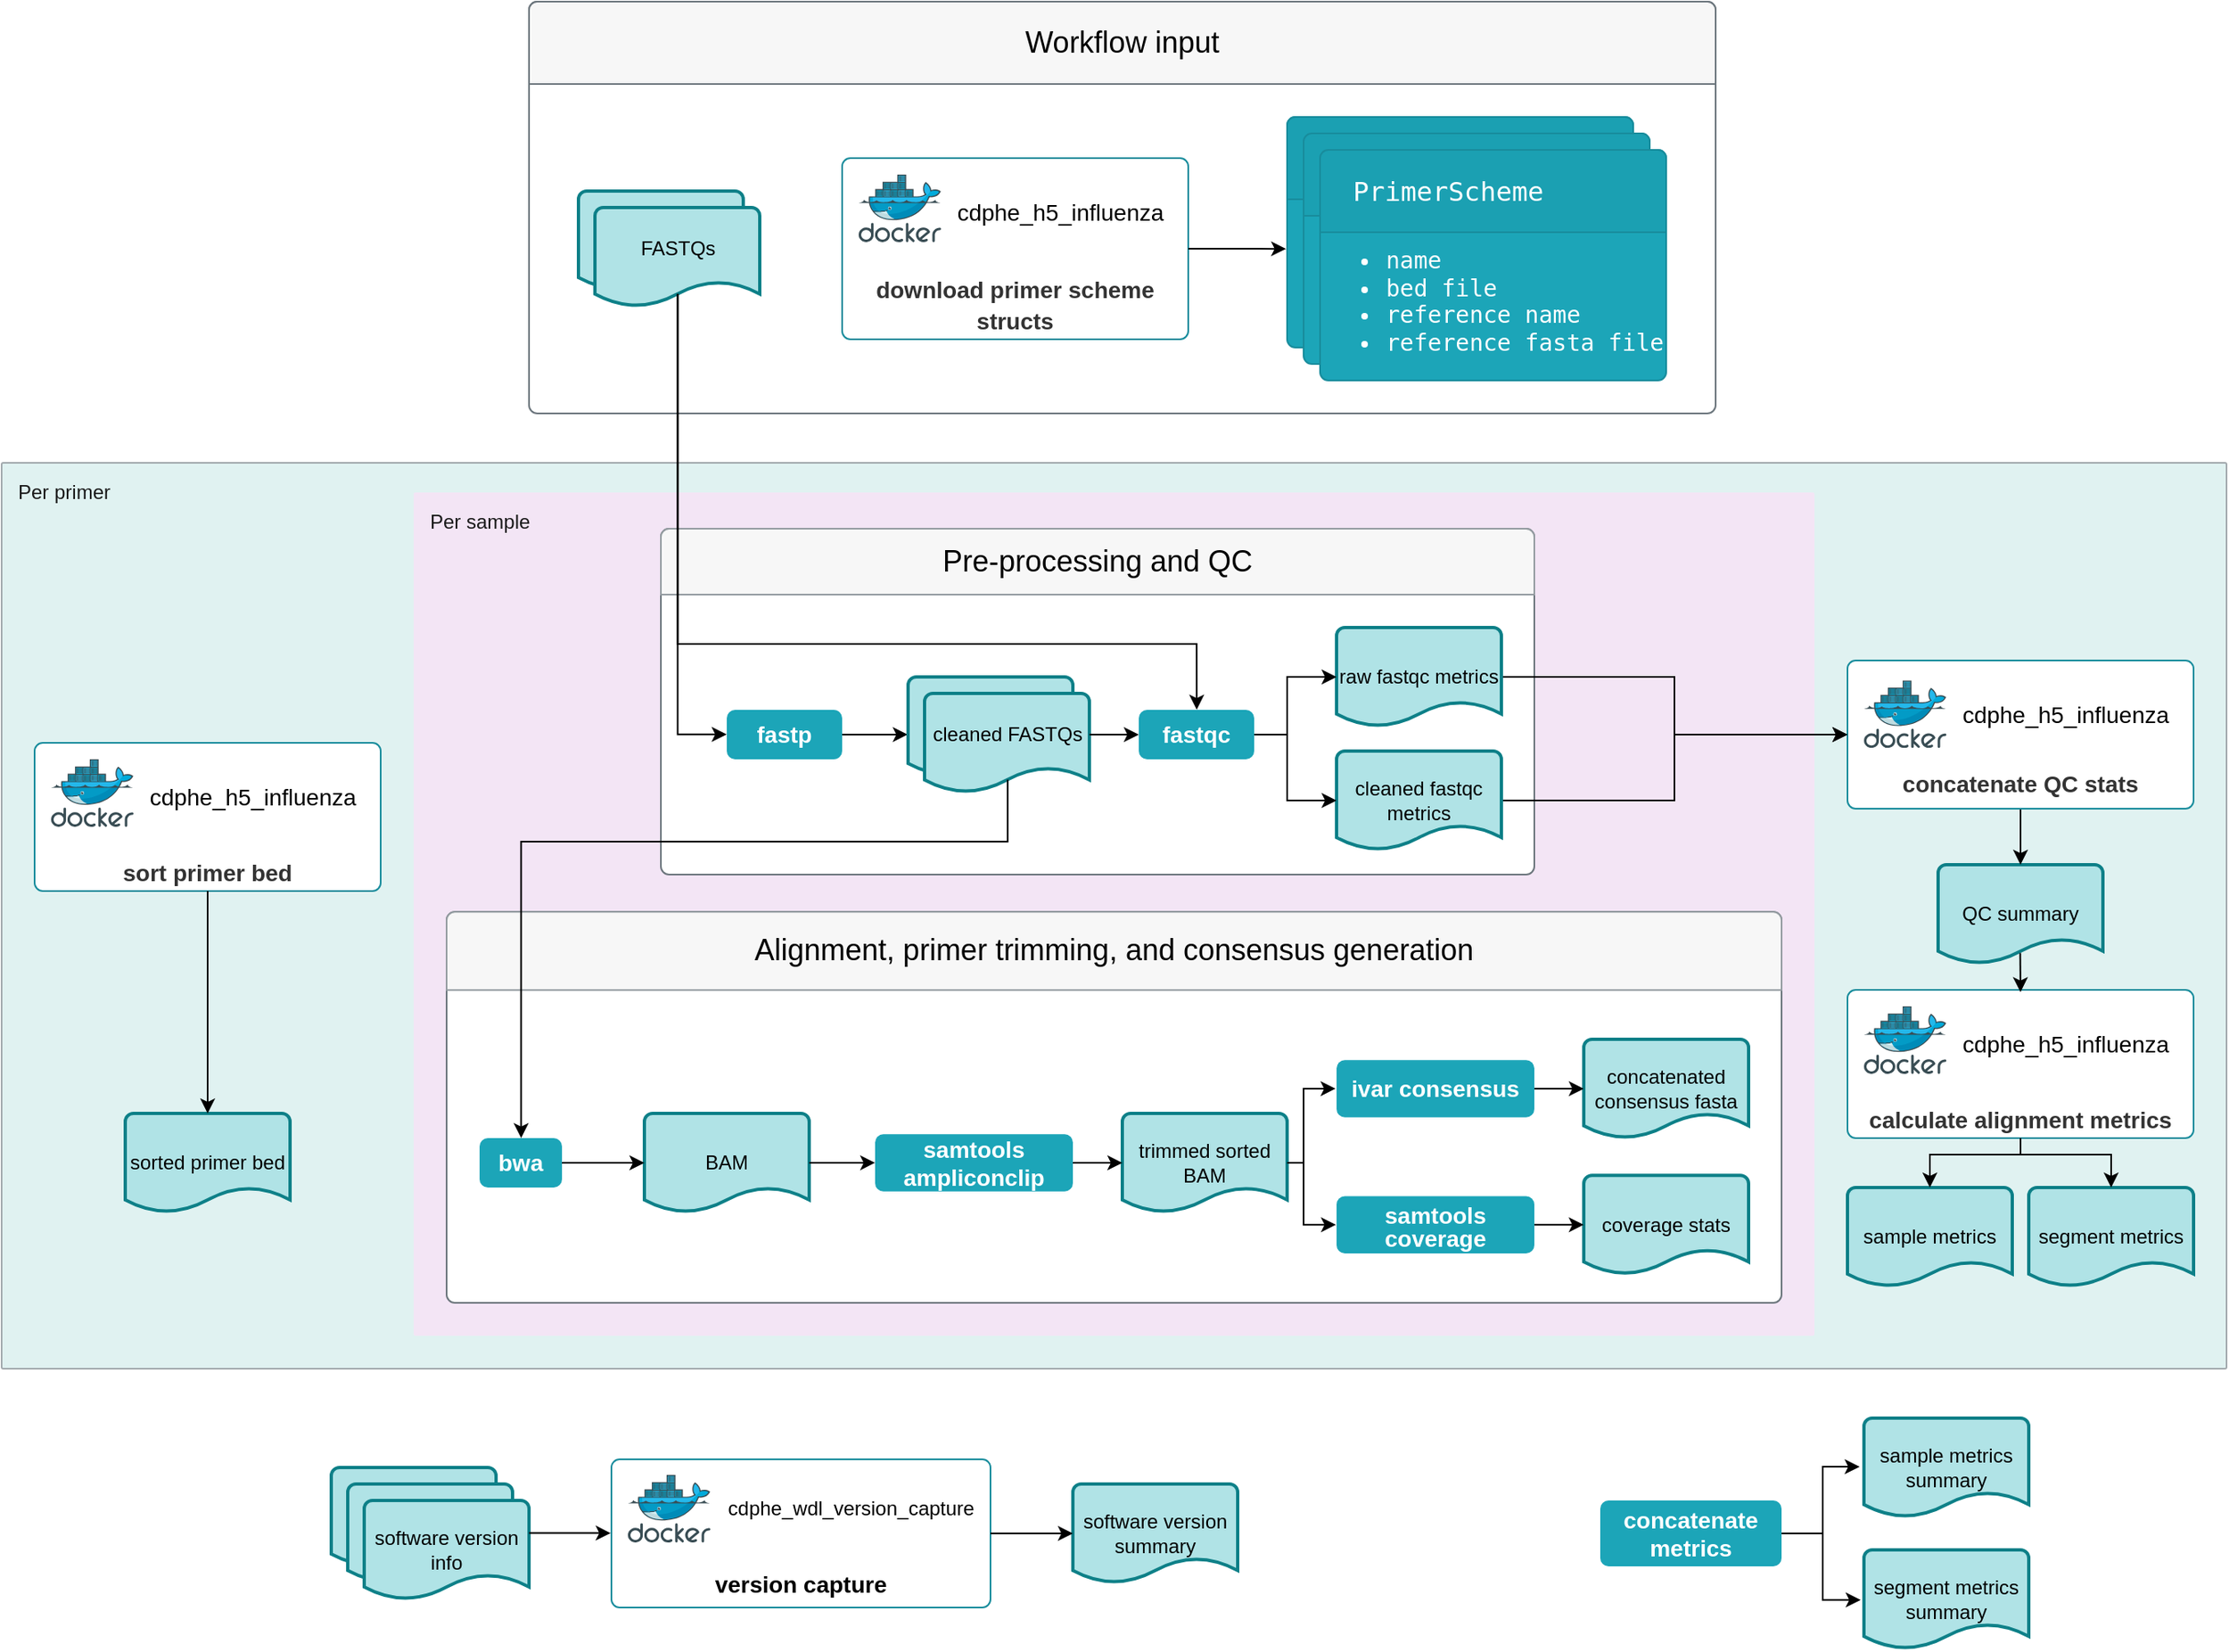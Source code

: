 <mxfile version="24.7.17">
  <diagram id="6a731a19-8d31-9384-78a2-239565b7b9f0" name="Page-1">
    <mxGraphModel dx="2351" dy="1292" grid="1" gridSize="10" guides="1" tooltips="1" connect="1" arrows="1" fold="1" page="1" pageScale="1" pageWidth="1920" pageHeight="1200" background="none" math="0" shadow="0">
      <root>
        <mxCell id="0" />
        <mxCell id="1" parent="0" />
        <mxCell id="PwvHuBpC1ZCdnmNJ7vxb-362" value="&lt;font color=&quot;#1a1a1a&quot;&gt;Per primer&lt;/font&gt;" style="sketch=0;points=[[0,0,0],[0.25,0,0],[0.5,0,0],[0.75,0,0],[1,0,0],[1,0.25,0],[1,0.5,0],[1,0.75,0],[1,1,0],[0.75,1,0],[0.5,1,0],[0.25,1,0],[0,1,0],[0,0.75,0],[0,0.5,0],[0,0.25,0]];rounded=1;absoluteArcSize=1;arcSize=2;html=1;strokeColor=#a3aaae;gradientColor=none;shadow=0;dashed=0;fontSize=12;fontColor=#9E9E9E;align=left;verticalAlign=top;spacing=10;spacingTop=-4;whiteSpace=wrap;fillColor=#E0F2F1;" vertex="1" parent="1">
          <mxGeometry x="40" y="300" width="1350" height="550" as="geometry" />
        </mxCell>
        <mxCell id="PwvHuBpC1ZCdnmNJ7vxb-366" value="&lt;font color=&quot;#1a1a1a&quot;&gt;Per sample&lt;/font&gt;" style="sketch=0;points=[[0,0,0],[0.25,0,0],[0.5,0,0],[0.75,0,0],[1,0,0],[1,0.25,0],[1,0.5,0],[1,0.75,0],[1,1,0],[0.75,1,0],[0.5,1,0],[0.25,1,0],[0,1,0],[0,0.75,0],[0,0.5,0],[0,0.25,0]];rounded=1;absoluteArcSize=1;arcSize=2;html=1;strokeColor=none;gradientColor=none;shadow=0;dashed=0;fontSize=12;fontColor=#9E9E9E;align=left;verticalAlign=top;spacing=10;spacingTop=-4;whiteSpace=wrap;fillColor=#F3E5F5;" vertex="1" parent="1">
          <mxGeometry x="290" y="318" width="850" height="512" as="geometry" />
        </mxCell>
        <mxCell id="PwvHuBpC1ZCdnmNJ7vxb-341" value="" style="group" vertex="1" connectable="0" parent="1">
          <mxGeometry x="1160" y="620" width="210" height="90" as="geometry" />
        </mxCell>
        <mxCell id="PwvHuBpC1ZCdnmNJ7vxb-332" value="&lt;font size=&quot;1&quot; color=&quot;#333333&quot; style=&quot;&quot;&gt;&lt;b style=&quot;font-size: 14px;&quot;&gt;calculate alignment metrics&lt;/b&gt;&lt;/font&gt;" style="html=1;shadow=0;dashed=0;shape=mxgraph.bootstrap.rrect;rSize=5;strokeWidth=1;whiteSpace=wrap;align=center;verticalAlign=bottom;spacingLeft=0;fontStyle=0;fontSize=16;spacing=2;fillColor=default;strokeColor=#188c9c;labelPosition=center;verticalLabelPosition=middle;fontFamily=Helvetica;" vertex="1" parent="PwvHuBpC1ZCdnmNJ7vxb-341">
          <mxGeometry width="210" height="90" as="geometry" />
        </mxCell>
        <mxCell id="PwvHuBpC1ZCdnmNJ7vxb-333" value="" style="group" vertex="1" connectable="0" parent="PwvHuBpC1ZCdnmNJ7vxb-341">
          <mxGeometry x="10" y="10" width="196.81" height="45.28" as="geometry" />
        </mxCell>
        <mxCell id="PwvHuBpC1ZCdnmNJ7vxb-334" value="&lt;font style=&quot;font-size: 14px;&quot;&gt;cdphe_h5_influenza&lt;/font&gt;" style="text;html=1;align=center;verticalAlign=middle;resizable=0;points=[];autosize=1;strokeColor=none;fillColor=none;" vertex="1" parent="PwvHuBpC1ZCdnmNJ7vxb-333">
          <mxGeometry x="46.81" y="7.64" width="150" height="30" as="geometry" />
        </mxCell>
        <mxCell id="PwvHuBpC1ZCdnmNJ7vxb-335" value="" style="image;sketch=0;aspect=fixed;html=1;points=[];align=center;fontSize=12;image=img/lib/mscae/Docker.svg;" vertex="1" parent="PwvHuBpC1ZCdnmNJ7vxb-341">
          <mxGeometry x="10" y="10" width="50" height="41" as="geometry" />
        </mxCell>
        <mxCell id="PwvHuBpC1ZCdnmNJ7vxb-231" value="QC summary" style="strokeWidth=2;html=1;shape=mxgraph.flowchart.document2;whiteSpace=wrap;size=0.25;fillColor=#b0e3e6;strokeColor=#0e8088;" vertex="1" parent="1">
          <mxGeometry x="1215" y="544" width="100" height="60" as="geometry" />
        </mxCell>
        <mxCell id="PwvHuBpC1ZCdnmNJ7vxb-287" value="" style="edgeStyle=orthogonalEdgeStyle;rounded=0;orthogonalLoop=1;jettySize=auto;html=1;" edge="1" parent="1" source="PwvHuBpC1ZCdnmNJ7vxb-253" target="PwvHuBpC1ZCdnmNJ7vxb-231">
          <mxGeometry relative="1" as="geometry" />
        </mxCell>
        <mxCell id="PwvHuBpC1ZCdnmNJ7vxb-352" value="segment metrics" style="strokeWidth=2;html=1;shape=mxgraph.flowchart.document2;whiteSpace=wrap;size=0.25;fillColor=#b0e3e6;strokeColor=#0e8088;" vertex="1" parent="1">
          <mxGeometry x="1270" y="740" width="100" height="60" as="geometry" />
        </mxCell>
        <mxCell id="PwvHuBpC1ZCdnmNJ7vxb-353" value="sample metrics" style="strokeWidth=2;html=1;shape=mxgraph.flowchart.document2;whiteSpace=wrap;size=0.25;fillColor=#b0e3e6;strokeColor=#0e8088;" vertex="1" parent="1">
          <mxGeometry x="1160" y="740" width="100" height="60" as="geometry" />
        </mxCell>
        <mxCell id="PwvHuBpC1ZCdnmNJ7vxb-348" value="" style="group" vertex="1" connectable="0" parent="1">
          <mxGeometry x="60" y="470" width="210" height="90" as="geometry" />
        </mxCell>
        <mxCell id="PwvHuBpC1ZCdnmNJ7vxb-279" value="&lt;font size=&quot;1&quot; color=&quot;#333333&quot; style=&quot;&quot;&gt;&lt;b style=&quot;font-size: 14px;&quot;&gt;sort primer bed&lt;/b&gt;&lt;/font&gt;" style="html=1;shadow=0;dashed=0;shape=mxgraph.bootstrap.rrect;rSize=5;strokeWidth=1;whiteSpace=wrap;align=center;verticalAlign=bottom;spacingLeft=0;fontStyle=0;fontSize=16;spacing=2;fillColor=default;strokeColor=#188c9c;labelPosition=center;verticalLabelPosition=middle;fontFamily=Helvetica;" vertex="1" parent="PwvHuBpC1ZCdnmNJ7vxb-348">
          <mxGeometry width="210" height="90" as="geometry" />
        </mxCell>
        <mxCell id="PwvHuBpC1ZCdnmNJ7vxb-280" value="" style="group" vertex="1" connectable="0" parent="PwvHuBpC1ZCdnmNJ7vxb-348">
          <mxGeometry x="10" y="10" width="196.81" height="45.28" as="geometry" />
        </mxCell>
        <mxCell id="PwvHuBpC1ZCdnmNJ7vxb-281" value="&lt;font style=&quot;font-size: 14px;&quot;&gt;cdphe_h5_influenza&lt;/font&gt;" style="text;html=1;align=center;verticalAlign=middle;resizable=0;points=[];autosize=1;strokeColor=none;fillColor=none;" vertex="1" parent="PwvHuBpC1ZCdnmNJ7vxb-280">
          <mxGeometry x="46.81" y="7.64" width="150" height="30" as="geometry" />
        </mxCell>
        <mxCell id="PwvHuBpC1ZCdnmNJ7vxb-282" value="" style="image;sketch=0;aspect=fixed;html=1;points=[];align=center;fontSize=12;image=img/lib/mscae/Docker.svg;" vertex="1" parent="PwvHuBpC1ZCdnmNJ7vxb-348">
          <mxGeometry x="10" y="10" width="50" height="41" as="geometry" />
        </mxCell>
        <mxCell id="PwvHuBpC1ZCdnmNJ7vxb-284" value="sorted primer bed" style="strokeWidth=2;html=1;shape=mxgraph.flowchart.document2;whiteSpace=wrap;size=0.25;fillColor=#b0e3e6;strokeColor=#0e8088;" vertex="1" parent="1">
          <mxGeometry x="115" y="695" width="100" height="60" as="geometry" />
        </mxCell>
        <mxCell id="PwvHuBpC1ZCdnmNJ7vxb-285" value="" style="edgeStyle=orthogonalEdgeStyle;rounded=0;orthogonalLoop=1;jettySize=auto;html=1;" edge="1" parent="1" source="PwvHuBpC1ZCdnmNJ7vxb-279" target="PwvHuBpC1ZCdnmNJ7vxb-284">
          <mxGeometry relative="1" as="geometry" />
        </mxCell>
        <mxCell id="PwvHuBpC1ZCdnmNJ7vxb-363" value="" style="group" vertex="1" connectable="0" parent="1">
          <mxGeometry x="1160" y="420" width="210" height="90" as="geometry" />
        </mxCell>
        <mxCell id="PwvHuBpC1ZCdnmNJ7vxb-253" value="&lt;font size=&quot;1&quot; color=&quot;#333333&quot; style=&quot;&quot;&gt;&lt;b style=&quot;font-size: 14px;&quot;&gt;concatenate QC stats&lt;/b&gt;&lt;/font&gt;" style="html=1;shadow=0;dashed=0;shape=mxgraph.bootstrap.rrect;rSize=5;strokeWidth=1;whiteSpace=wrap;align=center;verticalAlign=bottom;spacingLeft=0;fontStyle=0;fontSize=16;spacing=0;fillColor=default;strokeColor=#188c9c;labelPosition=center;verticalLabelPosition=middle;fontFamily=Helvetica;container=0;spacingBottom=6;" vertex="1" parent="PwvHuBpC1ZCdnmNJ7vxb-363">
          <mxGeometry width="210" height="90" as="geometry" />
        </mxCell>
        <mxCell id="PwvHuBpC1ZCdnmNJ7vxb-256" value="&lt;font style=&quot;font-size: 14px;&quot;&gt;cdphe_h5_influenza&lt;/font&gt;" style="text;html=1;align=center;verticalAlign=middle;resizable=0;points=[];autosize=1;strokeColor=none;fillColor=none;container=0;" vertex="1" parent="PwvHuBpC1ZCdnmNJ7vxb-363">
          <mxGeometry x="56.81" y="17.64" width="150" height="30" as="geometry" />
        </mxCell>
        <mxCell id="PwvHuBpC1ZCdnmNJ7vxb-258" value="" style="image;sketch=0;aspect=fixed;html=1;points=[];align=center;fontSize=12;image=img/lib/mscae/Docker.svg;container=0;" vertex="1" parent="PwvHuBpC1ZCdnmNJ7vxb-363">
          <mxGeometry x="10" y="12.14" width="50" height="41" as="geometry" />
        </mxCell>
        <mxCell id="PwvHuBpC1ZCdnmNJ7vxb-364" value="" style="group" vertex="1" connectable="0" parent="1">
          <mxGeometry x="310" y="572.64" width="810" height="237.36" as="geometry" />
        </mxCell>
        <mxCell id="PwvHuBpC1ZCdnmNJ7vxb-295" value="" style="html=1;shadow=0;dashed=0;shape=mxgraph.bootstrap.rrect;rSize=5;strokeColor=#6c767d;html=1;whiteSpace=wrap;fillColor=#ffffff;fontColor=#1CA5B8;verticalAlign=bottom;align=left;spacing=5;spacingBottom=0;fontSize=14;container=0;" vertex="1" parent="PwvHuBpC1ZCdnmNJ7vxb-364">
          <mxGeometry width="810" height="237.36" as="geometry" />
        </mxCell>
        <mxCell id="PwvHuBpC1ZCdnmNJ7vxb-278" value="bwa" style="html=1;shadow=0;dashed=0;shape=mxgraph.bootstrap.rrect;rSize=5;strokeColor=none;strokeWidth=1;fillColor=#1CA5B8;fontColor=#FFFFFF;whiteSpace=wrap;align=center;verticalAlign=middle;spacingLeft=0;fontStyle=1;fontSize=14;spacing=5;container=0;" vertex="1" parent="PwvHuBpC1ZCdnmNJ7vxb-364">
          <mxGeometry x="20" y="137.36" width="50" height="30" as="geometry" />
        </mxCell>
        <mxCell id="PwvHuBpC1ZCdnmNJ7vxb-313" value="BAM" style="strokeWidth=2;html=1;shape=mxgraph.flowchart.document2;whiteSpace=wrap;size=0.25;fillColor=#b0e3e6;strokeColor=#0e8088;container=0;" vertex="1" parent="PwvHuBpC1ZCdnmNJ7vxb-364">
          <mxGeometry x="120" y="122.36" width="100" height="60" as="geometry" />
        </mxCell>
        <mxCell id="PwvHuBpC1ZCdnmNJ7vxb-283" value="samtools ampliconclip" style="html=1;shadow=0;dashed=0;shape=mxgraph.bootstrap.rrect;rSize=5;strokeColor=none;strokeWidth=1;fillColor=#1CA5B8;fontColor=#FFFFFF;whiteSpace=wrap;align=center;verticalAlign=middle;spacingLeft=0;fontStyle=1;fontSize=14;spacing=5;container=0;" vertex="1" parent="PwvHuBpC1ZCdnmNJ7vxb-364">
          <mxGeometry x="260" y="135" width="120" height="34.72" as="geometry" />
        </mxCell>
        <mxCell id="PwvHuBpC1ZCdnmNJ7vxb-288" value="trimmed sorted BAM" style="strokeWidth=2;html=1;shape=mxgraph.flowchart.document2;whiteSpace=wrap;size=0.25;fillColor=#b0e3e6;strokeColor=#0e8088;spacing=2;container=0;" vertex="1" parent="PwvHuBpC1ZCdnmNJ7vxb-364">
          <mxGeometry x="410" y="122.36" width="100" height="60" as="geometry" />
        </mxCell>
        <mxCell id="PwvHuBpC1ZCdnmNJ7vxb-292" value="ivar consensus" style="html=1;shadow=0;dashed=0;shape=mxgraph.bootstrap.rrect;rSize=5;strokeColor=none;strokeWidth=1;fillColor=#1CA5B8;fontColor=#FFFFFF;whiteSpace=wrap;align=center;verticalAlign=middle;spacingLeft=0;fontStyle=1;fontSize=14;spacing=5;container=0;" vertex="1" parent="PwvHuBpC1ZCdnmNJ7vxb-364">
          <mxGeometry x="540.0" y="90" width="120" height="34.72" as="geometry" />
        </mxCell>
        <mxCell id="PwvHuBpC1ZCdnmNJ7vxb-293" value="concatenated consensus fasta" style="strokeWidth=2;html=1;shape=mxgraph.flowchart.document2;whiteSpace=wrap;size=0.25;fillColor=#b0e3e6;strokeColor=#0e8088;container=0;" vertex="1" parent="PwvHuBpC1ZCdnmNJ7vxb-364">
          <mxGeometry x="690" y="77.36" width="100" height="60" as="geometry" />
        </mxCell>
        <mxCell id="PwvHuBpC1ZCdnmNJ7vxb-337" value="coverage stats" style="strokeWidth=2;html=1;shape=mxgraph.flowchart.document2;whiteSpace=wrap;size=0.25;fillColor=#b0e3e6;strokeColor=#0e8088;container=0;" vertex="1" parent="PwvHuBpC1ZCdnmNJ7vxb-364">
          <mxGeometry x="690" y="160" width="100" height="60" as="geometry" />
        </mxCell>
        <mxCell id="PwvHuBpC1ZCdnmNJ7vxb-336" value="&lt;p style=&quot;line-height: 100%;&quot;&gt;samtools coverage&lt;/p&gt;" style="html=1;shadow=0;dashed=0;shape=mxgraph.bootstrap.rrect;rSize=5;strokeColor=none;strokeWidth=1;fillColor=#1CA5B8;fontColor=#FFFFFF;whiteSpace=wrap;align=center;verticalAlign=middle;spacingLeft=0;fontStyle=1;fontSize=14;spacing=5;container=0;" vertex="1" parent="PwvHuBpC1ZCdnmNJ7vxb-364">
          <mxGeometry x="540.0" y="172.64" width="120" height="34.72" as="geometry" />
        </mxCell>
        <mxCell id="PwvHuBpC1ZCdnmNJ7vxb-315" value="" style="edgeStyle=orthogonalEdgeStyle;rounded=0;orthogonalLoop=1;jettySize=auto;html=1;" edge="1" parent="PwvHuBpC1ZCdnmNJ7vxb-364" source="PwvHuBpC1ZCdnmNJ7vxb-278" target="PwvHuBpC1ZCdnmNJ7vxb-313">
          <mxGeometry relative="1" as="geometry" />
        </mxCell>
        <mxCell id="PwvHuBpC1ZCdnmNJ7vxb-349" value="" style="edgeStyle=orthogonalEdgeStyle;rounded=0;orthogonalLoop=1;jettySize=auto;html=1;" edge="1" parent="PwvHuBpC1ZCdnmNJ7vxb-364" source="PwvHuBpC1ZCdnmNJ7vxb-313" target="PwvHuBpC1ZCdnmNJ7vxb-283">
          <mxGeometry relative="1" as="geometry" />
        </mxCell>
        <mxCell id="PwvHuBpC1ZCdnmNJ7vxb-290" value="" style="edgeStyle=orthogonalEdgeStyle;rounded=0;orthogonalLoop=1;jettySize=auto;html=1;" edge="1" parent="PwvHuBpC1ZCdnmNJ7vxb-364" source="PwvHuBpC1ZCdnmNJ7vxb-283" target="PwvHuBpC1ZCdnmNJ7vxb-288">
          <mxGeometry relative="1" as="geometry" />
        </mxCell>
        <mxCell id="PwvHuBpC1ZCdnmNJ7vxb-294" value="" style="edgeStyle=orthogonalEdgeStyle;rounded=0;orthogonalLoop=1;jettySize=auto;html=1;" edge="1" parent="PwvHuBpC1ZCdnmNJ7vxb-364" source="PwvHuBpC1ZCdnmNJ7vxb-292" target="PwvHuBpC1ZCdnmNJ7vxb-293">
          <mxGeometry relative="1" as="geometry" />
        </mxCell>
        <mxCell id="PwvHuBpC1ZCdnmNJ7vxb-339" value="" style="edgeStyle=orthogonalEdgeStyle;rounded=0;orthogonalLoop=1;jettySize=auto;html=1;" edge="1" parent="PwvHuBpC1ZCdnmNJ7vxb-364" source="PwvHuBpC1ZCdnmNJ7vxb-336" target="PwvHuBpC1ZCdnmNJ7vxb-337">
          <mxGeometry relative="1" as="geometry" />
        </mxCell>
        <mxCell id="PwvHuBpC1ZCdnmNJ7vxb-296" value="&lt;font color=&quot;#000000&quot;&gt;Alignment, primer trimming, and consensus generation&lt;/font&gt;" style="html=1;shadow=0;dashed=0;shape=mxgraph.bootstrap.topButton;rSize=5;perimeter=none;whiteSpace=wrap;fillColor=#F7F7F7;strokeColor=#949ca1;fontColor=#6C767D;resizeWidth=1;fontSize=18;align=center;spacing=20;container=0;" vertex="1" parent="PwvHuBpC1ZCdnmNJ7vxb-364">
          <mxGeometry width="810.0" height="47.472" as="geometry" />
        </mxCell>
        <mxCell id="PwvHuBpC1ZCdnmNJ7vxb-397" style="edgeStyle=orthogonalEdgeStyle;rounded=0;orthogonalLoop=1;jettySize=auto;html=1;entryX=-0.005;entryY=0.499;entryDx=0;entryDy=0;entryPerimeter=0;" edge="1" parent="PwvHuBpC1ZCdnmNJ7vxb-364" source="PwvHuBpC1ZCdnmNJ7vxb-288" target="PwvHuBpC1ZCdnmNJ7vxb-292">
          <mxGeometry relative="1" as="geometry">
            <Array as="points">
              <mxPoint x="520" y="152" />
              <mxPoint x="520" y="107" />
            </Array>
          </mxGeometry>
        </mxCell>
        <mxCell id="PwvHuBpC1ZCdnmNJ7vxb-398" style="edgeStyle=orthogonalEdgeStyle;rounded=0;orthogonalLoop=1;jettySize=auto;html=1;entryX=-0.003;entryY=0.498;entryDx=0;entryDy=0;entryPerimeter=0;" edge="1" parent="PwvHuBpC1ZCdnmNJ7vxb-364" source="PwvHuBpC1ZCdnmNJ7vxb-288" target="PwvHuBpC1ZCdnmNJ7vxb-336">
          <mxGeometry relative="1" as="geometry">
            <Array as="points">
              <mxPoint x="520" y="152" />
              <mxPoint x="520" y="190" />
            </Array>
          </mxGeometry>
        </mxCell>
        <mxCell id="PwvHuBpC1ZCdnmNJ7vxb-368" value="concatenate metrics" style="html=1;shadow=0;dashed=0;shape=mxgraph.bootstrap.rrect;rSize=5;strokeColor=none;strokeWidth=1;fillColor=#1CA5B8;fontColor=#FFFFFF;whiteSpace=wrap;align=center;verticalAlign=middle;spacingLeft=0;fontStyle=1;fontSize=14;spacing=5;" vertex="1" parent="1">
          <mxGeometry x="1010" y="930" width="110" height="40" as="geometry" />
        </mxCell>
        <mxCell id="PwvHuBpC1ZCdnmNJ7vxb-369" value="segment metrics summary" style="strokeWidth=2;html=1;shape=mxgraph.flowchart.document2;whiteSpace=wrap;size=0.25;fillColor=#b0e3e6;strokeColor=#0e8088;" vertex="1" parent="1">
          <mxGeometry x="1170" y="960" width="100" height="60" as="geometry" />
        </mxCell>
        <mxCell id="PwvHuBpC1ZCdnmNJ7vxb-370" value="&lt;div&gt;sample metrics summary&lt;/div&gt;" style="strokeWidth=2;html=1;shape=mxgraph.flowchart.document2;whiteSpace=wrap;size=0.25;fillColor=#b0e3e6;strokeColor=#0e8088;" vertex="1" parent="1">
          <mxGeometry x="1170" y="880" width="100" height="60" as="geometry" />
        </mxCell>
        <mxCell id="PwvHuBpC1ZCdnmNJ7vxb-376" value="" style="group" vertex="1" connectable="0" parent="1">
          <mxGeometry x="240" y="910" width="120" height="80" as="geometry" />
        </mxCell>
        <mxCell id="PwvHuBpC1ZCdnmNJ7vxb-374" value="" style="strokeWidth=2;html=1;shape=mxgraph.flowchart.document2;whiteSpace=wrap;size=0.25;fillColor=#b0e3e6;strokeColor=#0e8088;" vertex="1" parent="PwvHuBpC1ZCdnmNJ7vxb-376">
          <mxGeometry width="100" height="60" as="geometry" />
        </mxCell>
        <mxCell id="PwvHuBpC1ZCdnmNJ7vxb-375" value="" style="strokeWidth=2;html=1;shape=mxgraph.flowchart.document2;whiteSpace=wrap;size=0.25;fillColor=#b0e3e6;strokeColor=#0e8088;" vertex="1" parent="PwvHuBpC1ZCdnmNJ7vxb-376">
          <mxGeometry x="10" y="10" width="100" height="60" as="geometry" />
        </mxCell>
        <mxCell id="PwvHuBpC1ZCdnmNJ7vxb-371" value="software version info" style="strokeWidth=2;html=1;shape=mxgraph.flowchart.document2;whiteSpace=wrap;size=0.25;fillColor=#b0e3e6;strokeColor=#0e8088;" vertex="1" parent="PwvHuBpC1ZCdnmNJ7vxb-376">
          <mxGeometry x="20" y="20" width="100" height="60" as="geometry" />
        </mxCell>
        <mxCell id="PwvHuBpC1ZCdnmNJ7vxb-208" value="" style="html=1;shadow=0;dashed=0;shape=mxgraph.bootstrap.rrect;rSize=5;strokeColor=#6c767d;html=1;whiteSpace=wrap;fillColor=#ffffff;fontColor=#1CA5B8;verticalAlign=bottom;align=left;spacing=20;spacingBottom=0;fontSize=14;container=0;" vertex="1" parent="1">
          <mxGeometry x="440" y="340" width="530" height="210" as="geometry" />
        </mxCell>
        <mxCell id="PwvHuBpC1ZCdnmNJ7vxb-203" value="fastp" style="html=1;shadow=0;dashed=0;shape=mxgraph.bootstrap.rrect;rSize=5;strokeColor=none;strokeWidth=1;fillColor=#1CA5B8;fontColor=#FFFFFF;whiteSpace=wrap;align=center;verticalAlign=middle;spacingLeft=0;fontStyle=1;fontSize=14;spacing=5;container=0;" vertex="1" parent="1">
          <mxGeometry x="480" y="450" width="70" height="30" as="geometry" />
        </mxCell>
        <mxCell id="PwvHuBpC1ZCdnmNJ7vxb-202" value="fastqc" style="html=1;shadow=0;dashed=0;shape=mxgraph.bootstrap.rrect;rSize=5;strokeColor=none;strokeWidth=1;fillColor=#1CA5B8;fontColor=#FFFFFF;whiteSpace=wrap;align=center;verticalAlign=middle;spacingLeft=0;fontStyle=1;fontSize=14;spacing=5;container=0;" vertex="1" parent="1">
          <mxGeometry x="730" y="450" width="70" height="30" as="geometry" />
        </mxCell>
        <mxCell id="PwvHuBpC1ZCdnmNJ7vxb-327" style="edgeStyle=orthogonalEdgeStyle;rounded=0;orthogonalLoop=1;jettySize=auto;html=1;entryX=-0.002;entryY=0.583;entryDx=0;entryDy=0;entryPerimeter=0;" edge="1" parent="1" source="PwvHuBpC1ZCdnmNJ7vxb-203" target="PwvHuBpC1ZCdnmNJ7vxb-212">
          <mxGeometry relative="1" as="geometry" />
        </mxCell>
        <mxCell id="PwvHuBpC1ZCdnmNJ7vxb-212" value="" style="strokeWidth=2;html=1;shape=mxgraph.flowchart.document2;whiteSpace=wrap;size=0.25;fillColor=#b0e3e6;strokeColor=#0e8088;container=0;" vertex="1" parent="1">
          <mxGeometry x="590" y="430" width="100" height="60" as="geometry" />
        </mxCell>
        <mxCell id="PwvHuBpC1ZCdnmNJ7vxb-213" value="" style="strokeWidth=2;html=1;shape=mxgraph.flowchart.document2;whiteSpace=wrap;size=0.25;fillColor=#b0e3e6;strokeColor=#0e8088;container=0;" vertex="1" parent="1">
          <mxGeometry x="600" y="440" width="100" height="60" as="geometry" />
        </mxCell>
        <mxCell id="PwvHuBpC1ZCdnmNJ7vxb-405" value="" style="edgeStyle=orthogonalEdgeStyle;rounded=0;orthogonalLoop=1;jettySize=auto;html=1;exitX=1.001;exitY=0.416;exitDx=0;exitDy=0;exitPerimeter=0;" edge="1" parent="1" source="PwvHuBpC1ZCdnmNJ7vxb-213" target="PwvHuBpC1ZCdnmNJ7vxb-202">
          <mxGeometry relative="1" as="geometry" />
        </mxCell>
        <mxCell id="PwvHuBpC1ZCdnmNJ7vxb-214" value="cleaned FASTQs" style="text;html=1;align=center;verticalAlign=middle;resizable=0;points=[];autosize=1;strokeColor=none;fillColor=none;container=0;" vertex="1" parent="1">
          <mxGeometry x="595" y="450" width="110" height="30" as="geometry" />
        </mxCell>
        <mxCell id="PwvHuBpC1ZCdnmNJ7vxb-209" value="&lt;font color=&quot;#000000&quot;&gt;Pre-processing and QC&lt;/font&gt;" style="html=1;shadow=0;dashed=0;shape=mxgraph.bootstrap.topButton;rSize=5;perimeter=none;whiteSpace=wrap;fillColor=#F7F7F7;strokeColor=#949ca1;fontColor=#6C767D;resizeWidth=1;fontSize=18;align=center;spacing=20;container=0;" vertex="1" parent="1">
          <mxGeometry x="440" y="340" width="530" height="40" as="geometry" />
        </mxCell>
        <mxCell id="PwvHuBpC1ZCdnmNJ7vxb-385" style="edgeStyle=orthogonalEdgeStyle;rounded=0;orthogonalLoop=1;jettySize=auto;html=1;" edge="1" parent="1" source="PwvHuBpC1ZCdnmNJ7vxb-379" target="PwvHuBpC1ZCdnmNJ7vxb-253">
          <mxGeometry relative="1" as="geometry" />
        </mxCell>
        <mxCell id="PwvHuBpC1ZCdnmNJ7vxb-379" value="raw fastqc metrics" style="strokeWidth=2;html=1;shape=mxgraph.flowchart.document2;whiteSpace=wrap;size=0.25;fillColor=#b0e3e6;strokeColor=#0e8088;" vertex="1" parent="1">
          <mxGeometry x="850" y="400" width="100" height="60" as="geometry" />
        </mxCell>
        <mxCell id="PwvHuBpC1ZCdnmNJ7vxb-386" style="edgeStyle=orthogonalEdgeStyle;rounded=0;orthogonalLoop=1;jettySize=auto;html=1;" edge="1" parent="1" source="PwvHuBpC1ZCdnmNJ7vxb-380" target="PwvHuBpC1ZCdnmNJ7vxb-253">
          <mxGeometry relative="1" as="geometry" />
        </mxCell>
        <mxCell id="PwvHuBpC1ZCdnmNJ7vxb-380" value="cleaned fastqc metrics" style="strokeWidth=2;html=1;shape=mxgraph.flowchart.document2;whiteSpace=wrap;size=0.25;fillColor=#b0e3e6;strokeColor=#0e8088;" vertex="1" parent="1">
          <mxGeometry x="850" y="475" width="100" height="60" as="geometry" />
        </mxCell>
        <mxCell id="PwvHuBpC1ZCdnmNJ7vxb-382" style="edgeStyle=orthogonalEdgeStyle;rounded=0;orthogonalLoop=1;jettySize=auto;html=1;entryX=0;entryY=0.5;entryDx=0;entryDy=0;entryPerimeter=0;" edge="1" parent="1" source="PwvHuBpC1ZCdnmNJ7vxb-202" target="PwvHuBpC1ZCdnmNJ7vxb-379">
          <mxGeometry relative="1" as="geometry">
            <Array as="points">
              <mxPoint x="820" y="465" />
              <mxPoint x="820" y="430" />
            </Array>
          </mxGeometry>
        </mxCell>
        <mxCell id="PwvHuBpC1ZCdnmNJ7vxb-383" style="edgeStyle=orthogonalEdgeStyle;rounded=0;orthogonalLoop=1;jettySize=auto;html=1;entryX=0;entryY=0.5;entryDx=0;entryDy=0;entryPerimeter=0;" edge="1" parent="1" source="PwvHuBpC1ZCdnmNJ7vxb-202" target="PwvHuBpC1ZCdnmNJ7vxb-380">
          <mxGeometry relative="1" as="geometry">
            <Array as="points">
              <mxPoint x="820" y="465" />
              <mxPoint x="820" y="505" />
            </Array>
          </mxGeometry>
        </mxCell>
        <mxCell id="PwvHuBpC1ZCdnmNJ7vxb-394" style="edgeStyle=orthogonalEdgeStyle;rounded=0;orthogonalLoop=1;jettySize=auto;html=1;entryX=0.5;entryY=0.015;entryDx=0;entryDy=0;entryPerimeter=0;exitX=0.498;exitY=0.894;exitDx=0;exitDy=0;exitPerimeter=0;" edge="1" parent="1" source="PwvHuBpC1ZCdnmNJ7vxb-231" target="PwvHuBpC1ZCdnmNJ7vxb-332">
          <mxGeometry relative="1" as="geometry">
            <mxPoint x="1265" y="600" as="sourcePoint" />
          </mxGeometry>
        </mxCell>
        <mxCell id="PwvHuBpC1ZCdnmNJ7vxb-395" style="edgeStyle=orthogonalEdgeStyle;rounded=0;orthogonalLoop=1;jettySize=auto;html=1;entryX=0.5;entryY=0;entryDx=0;entryDy=0;entryPerimeter=0;" edge="1" parent="1" source="PwvHuBpC1ZCdnmNJ7vxb-332" target="PwvHuBpC1ZCdnmNJ7vxb-353">
          <mxGeometry relative="1" as="geometry">
            <Array as="points">
              <mxPoint x="1265" y="720" />
              <mxPoint x="1210" y="720" />
            </Array>
          </mxGeometry>
        </mxCell>
        <mxCell id="PwvHuBpC1ZCdnmNJ7vxb-396" style="edgeStyle=orthogonalEdgeStyle;rounded=0;orthogonalLoop=1;jettySize=auto;html=1;entryX=0.5;entryY=0;entryDx=0;entryDy=0;entryPerimeter=0;" edge="1" parent="1" source="PwvHuBpC1ZCdnmNJ7vxb-332" target="PwvHuBpC1ZCdnmNJ7vxb-352">
          <mxGeometry relative="1" as="geometry">
            <Array as="points">
              <mxPoint x="1265" y="720" />
              <mxPoint x="1320" y="720" />
            </Array>
          </mxGeometry>
        </mxCell>
        <mxCell id="PwvHuBpC1ZCdnmNJ7vxb-399" style="edgeStyle=orthogonalEdgeStyle;rounded=0;orthogonalLoop=1;jettySize=auto;html=1;entryX=0.504;entryY=-0.002;entryDx=0;entryDy=0;entryPerimeter=0;exitX=0.504;exitY=0.873;exitDx=0;exitDy=0;exitPerimeter=0;" edge="1" parent="1" source="PwvHuBpC1ZCdnmNJ7vxb-213" target="PwvHuBpC1ZCdnmNJ7vxb-278">
          <mxGeometry relative="1" as="geometry">
            <Array as="points">
              <mxPoint x="650" y="530" />
              <mxPoint x="355" y="530" />
            </Array>
          </mxGeometry>
        </mxCell>
        <mxCell id="PwvHuBpC1ZCdnmNJ7vxb-406" value="" style="group" vertex="1" connectable="0" parent="1">
          <mxGeometry x="360" y="20" width="720" height="250" as="geometry" />
        </mxCell>
        <mxCell id="PwvHuBpC1ZCdnmNJ7vxb-180" value="" style="html=1;shadow=0;dashed=0;shape=mxgraph.bootstrap.rrect;rSize=5;strokeColor=#6C767D;html=1;whiteSpace=wrap;fillColor=#ffffff;fontColor=#212529;verticalAlign=bottom;align=left;spacing=20;spacingBottom=0;fontSize=14;container=0;" vertex="1" parent="PwvHuBpC1ZCdnmNJ7vxb-406">
          <mxGeometry width="720" height="250" as="geometry" />
        </mxCell>
        <mxCell id="PwvHuBpC1ZCdnmNJ7vxb-181" value="&lt;font color=&quot;#000000&quot;&gt;Workflow input&lt;/font&gt;" style="html=1;shadow=0;dashed=0;shape=mxgraph.bootstrap.topButton;rSize=5;perimeter=none;whiteSpace=wrap;fillColor=#F7F7F7;strokeColor=#6C767D;fontColor=#6C767D;resizeWidth=1;fontSize=18;align=center;spacing=20;container=0;" vertex="1" parent="PwvHuBpC1ZCdnmNJ7vxb-406">
          <mxGeometry width="720" height="50" as="geometry" />
        </mxCell>
        <mxCell id="PwvHuBpC1ZCdnmNJ7vxb-245" value="&lt;font size=&quot;1&quot; color=&quot;#333333&quot; style=&quot;&quot;&gt;&lt;b style=&quot;font-size: 14px;&quot;&gt;download primer scheme structs&lt;/b&gt;&lt;/font&gt;" style="html=1;shadow=0;dashed=0;shape=mxgraph.bootstrap.rrect;rSize=5;strokeWidth=1;whiteSpace=wrap;align=center;verticalAlign=bottom;spacingLeft=0;fontStyle=0;fontSize=16;spacing=2;fillColor=default;strokeColor=#188c9c;labelPosition=center;verticalLabelPosition=middle;fontFamily=Helvetica;container=0;" vertex="1" parent="PwvHuBpC1ZCdnmNJ7vxb-406">
          <mxGeometry x="190" y="95" width="210" height="110" as="geometry" />
        </mxCell>
        <mxCell id="PwvHuBpC1ZCdnmNJ7vxb-263" value="" style="image;sketch=0;aspect=fixed;html=1;points=[];align=center;fontSize=12;image=img/lib/mscae/Docker.svg;container=0;" vertex="1" parent="PwvHuBpC1ZCdnmNJ7vxb-406">
          <mxGeometry x="200" y="105" width="50" height="41" as="geometry" />
        </mxCell>
        <mxCell id="PwvHuBpC1ZCdnmNJ7vxb-194" value="&lt;ul style=&quot;font-size: 14px;&quot;&gt;&lt;li&gt;&lt;font style=&quot;font-size: 14px;&quot; face=&quot;monospace&quot;&gt;name&lt;/font&gt;&lt;/li&gt;&lt;li&gt;&lt;font style=&quot;font-size: 14px;&quot; face=&quot;monospace&quot;&gt;bed file&amp;nbsp;&lt;/font&gt;&lt;/li&gt;&lt;li&gt;&lt;font style=&quot;font-size: 14px;&quot; face=&quot;monospace&quot;&gt;reference name&lt;/font&gt;&lt;/li&gt;&lt;li&gt;&lt;font style=&quot;font-size: 14px;&quot; face=&quot;monospace&quot;&gt;reference fasta file&lt;/font&gt;&lt;/li&gt;&lt;/ul&gt;" style="shadow=0;dashed=0;shape=mxgraph.bootstrap.rrect;rSize=5;strokeColor=#188C9C;html=1;whiteSpace=wrap;fillColor=#1CA5B8;fontColor=#ffffff;verticalAlign=bottom;align=left;spacing=0;spacingBottom=0;fontSize=16;fontFamily=monospace;container=0;" vertex="1" parent="PwvHuBpC1ZCdnmNJ7vxb-406">
          <mxGeometry x="460" y="70" width="210" height="140" as="geometry" />
        </mxCell>
        <mxCell id="PwvHuBpC1ZCdnmNJ7vxb-196" value="&lt;ul style=&quot;font-size: 14px;&quot;&gt;&lt;li&gt;&lt;font style=&quot;font-size: 14px;&quot; face=&quot;monospace&quot;&gt;name&lt;/font&gt;&lt;/li&gt;&lt;li&gt;&lt;font style=&quot;font-size: 14px;&quot; face=&quot;monospace&quot;&gt;bed file&amp;nbsp;&lt;/font&gt;&lt;/li&gt;&lt;li&gt;&lt;font style=&quot;font-size: 14px;&quot; face=&quot;monospace&quot;&gt;reference name&lt;/font&gt;&lt;/li&gt;&lt;li&gt;&lt;font style=&quot;font-size: 14px;&quot; face=&quot;monospace&quot;&gt;reference fasta file&lt;/font&gt;&lt;/li&gt;&lt;/ul&gt;" style="shadow=0;dashed=0;shape=mxgraph.bootstrap.rrect;rSize=5;strokeColor=#188C9C;html=1;whiteSpace=wrap;fillColor=#1CA5B8;fontColor=#ffffff;verticalAlign=bottom;align=left;spacing=0;spacingBottom=0;fontSize=16;fontFamily=monospace;container=0;" vertex="1" parent="PwvHuBpC1ZCdnmNJ7vxb-406">
          <mxGeometry x="470" y="80" width="210" height="140" as="geometry" />
        </mxCell>
        <mxCell id="PwvHuBpC1ZCdnmNJ7vxb-198" value="&lt;ul style=&quot;font-size: 14px;&quot;&gt;&lt;li&gt;&lt;font style=&quot;font-size: 14px;&quot; face=&quot;monospace&quot;&gt;name&lt;/font&gt;&lt;/li&gt;&lt;li&gt;&lt;font style=&quot;font-size: 14px;&quot; face=&quot;monospace&quot;&gt;bed file&amp;nbsp;&lt;/font&gt;&lt;/li&gt;&lt;li&gt;&lt;font style=&quot;font-size: 14px;&quot; face=&quot;monospace&quot;&gt;reference name&lt;/font&gt;&lt;/li&gt;&lt;li&gt;&lt;font style=&quot;font-size: 14px;&quot; face=&quot;monospace&quot;&gt;reference fasta file&lt;/font&gt;&lt;/li&gt;&lt;/ul&gt;" style="shadow=0;dashed=0;shape=mxgraph.bootstrap.rrect;rSize=5;strokeColor=#188C9C;html=1;whiteSpace=wrap;fillColor=#1CA5B8;fontColor=#ffffff;verticalAlign=bottom;align=left;spacing=0;spacingBottom=0;fontSize=16;fontFamily=monospace;container=0;" vertex="1" parent="PwvHuBpC1ZCdnmNJ7vxb-406">
          <mxGeometry x="480" y="90" width="210" height="140" as="geometry" />
        </mxCell>
        <mxCell id="PwvHuBpC1ZCdnmNJ7vxb-195" value="&lt;font face=&quot;monospace&quot; style=&quot;font-size: 16px;&quot;&gt;PrimerScheme&lt;/font&gt;" style="html=1;shadow=0;dashed=0;shape=mxgraph.bootstrap.topButton;rSize=5;perimeter=none;whiteSpace=wrap;fillColor=#1BA0B2;strokeColor=#188C9C;fontColor=#ffffff;resizeWidth=1;fontSize=18;align=left;spacing=20;container=0;" vertex="1" parent="PwvHuBpC1ZCdnmNJ7vxb-406">
          <mxGeometry x="460" y="70" width="210" height="50" as="geometry" />
        </mxCell>
        <mxCell id="PwvHuBpC1ZCdnmNJ7vxb-197" value="&lt;font face=&quot;monospace&quot; style=&quot;font-size: 16px;&quot;&gt;PrimerScheme&lt;/font&gt;" style="html=1;shadow=0;dashed=0;shape=mxgraph.bootstrap.topButton;rSize=5;perimeter=none;whiteSpace=wrap;fillColor=#1BA0B2;strokeColor=#188C9C;fontColor=#ffffff;resizeWidth=1;fontSize=18;align=left;spacing=20;container=0;" vertex="1" parent="PwvHuBpC1ZCdnmNJ7vxb-406">
          <mxGeometry x="470" y="80" width="210" height="50" as="geometry" />
        </mxCell>
        <mxCell id="PwvHuBpC1ZCdnmNJ7vxb-199" value="&lt;font face=&quot;monospace&quot; style=&quot;font-size: 16px;&quot;&gt;PrimerScheme&lt;/font&gt;" style="html=1;shadow=0;dashed=0;shape=mxgraph.bootstrap.topButton;rSize=5;perimeter=none;whiteSpace=wrap;fillColor=#1BA0B2;strokeColor=#188C9C;fontColor=#ffffff;resizeWidth=1;fontSize=18;align=left;spacing=20;container=0;" vertex="1" parent="PwvHuBpC1ZCdnmNJ7vxb-406">
          <mxGeometry x="480" y="90" width="210" height="50" as="geometry" />
        </mxCell>
        <mxCell id="PwvHuBpC1ZCdnmNJ7vxb-248" value="&lt;font style=&quot;font-size: 14px;&quot;&gt;cdphe_h5_influenza&lt;/font&gt;" style="text;html=1;align=center;verticalAlign=middle;resizable=0;points=[];autosize=1;strokeColor=none;fillColor=none;container=0;" vertex="1" parent="PwvHuBpC1ZCdnmNJ7vxb-406">
          <mxGeometry x="246.81" y="112.64" width="150" height="30" as="geometry" />
        </mxCell>
        <mxCell id="PwvHuBpC1ZCdnmNJ7vxb-160" value="" style="strokeWidth=2;html=1;shape=mxgraph.flowchart.document2;whiteSpace=wrap;size=0.25;fillColor=#b0e3e6;strokeColor=#0e8088;container=0;" vertex="1" parent="PwvHuBpC1ZCdnmNJ7vxb-406">
          <mxGeometry x="30" y="115" width="100" height="60" as="geometry" />
        </mxCell>
        <mxCell id="PwvHuBpC1ZCdnmNJ7vxb-161" value="" style="strokeWidth=2;html=1;shape=mxgraph.flowchart.document2;whiteSpace=wrap;size=0.25;fillColor=#b0e3e6;strokeColor=#0e8088;container=0;" vertex="1" parent="PwvHuBpC1ZCdnmNJ7vxb-406">
          <mxGeometry x="40" y="125" width="100" height="60" as="geometry" />
        </mxCell>
        <mxCell id="PwvHuBpC1ZCdnmNJ7vxb-171" value="FASTQs" style="text;html=1;align=center;verticalAlign=middle;resizable=0;points=[];autosize=1;strokeColor=none;fillColor=none;container=0;" vertex="1" parent="PwvHuBpC1ZCdnmNJ7vxb-406">
          <mxGeometry x="55" y="135" width="70" height="30" as="geometry" />
        </mxCell>
        <mxCell id="PwvHuBpC1ZCdnmNJ7vxb-401" style="edgeStyle=orthogonalEdgeStyle;rounded=0;orthogonalLoop=1;jettySize=auto;html=1;entryX=-0.003;entryY=0.572;entryDx=0;entryDy=0;entryPerimeter=0;" edge="1" parent="PwvHuBpC1ZCdnmNJ7vxb-406" source="PwvHuBpC1ZCdnmNJ7vxb-245" target="PwvHuBpC1ZCdnmNJ7vxb-194">
          <mxGeometry relative="1" as="geometry">
            <mxPoint x="460" y="150" as="targetPoint" />
          </mxGeometry>
        </mxCell>
        <mxCell id="PwvHuBpC1ZCdnmNJ7vxb-402" style="edgeStyle=orthogonalEdgeStyle;rounded=0;orthogonalLoop=1;jettySize=auto;html=1;entryX=-0.001;entryY=0.496;entryDx=0;entryDy=0;entryPerimeter=0;exitX=0.502;exitY=0.878;exitDx=0;exitDy=0;exitPerimeter=0;" edge="1" parent="1" source="PwvHuBpC1ZCdnmNJ7vxb-161" target="PwvHuBpC1ZCdnmNJ7vxb-203">
          <mxGeometry relative="1" as="geometry" />
        </mxCell>
        <mxCell id="PwvHuBpC1ZCdnmNJ7vxb-403" style="edgeStyle=orthogonalEdgeStyle;rounded=0;orthogonalLoop=1;jettySize=auto;html=1;entryX=0.502;entryY=-0.005;entryDx=0;entryDy=0;entryPerimeter=0;exitX=0.502;exitY=0.872;exitDx=0;exitDy=0;exitPerimeter=0;" edge="1" parent="1" source="PwvHuBpC1ZCdnmNJ7vxb-161" target="PwvHuBpC1ZCdnmNJ7vxb-202">
          <mxGeometry relative="1" as="geometry">
            <mxPoint x="450" y="200" as="sourcePoint" />
            <Array as="points">
              <mxPoint x="450" y="410" />
              <mxPoint x="765" y="410" />
            </Array>
          </mxGeometry>
        </mxCell>
        <mxCell id="PwvHuBpC1ZCdnmNJ7vxb-407" value="" style="group" vertex="1" connectable="0" parent="1">
          <mxGeometry x="670" y="900" width="120" height="80" as="geometry" />
        </mxCell>
        <mxCell id="PwvHuBpC1ZCdnmNJ7vxb-410" value="software version summary" style="strokeWidth=2;html=1;shape=mxgraph.flowchart.document2;whiteSpace=wrap;size=0.25;fillColor=#b0e3e6;strokeColor=#0e8088;" vertex="1" parent="PwvHuBpC1ZCdnmNJ7vxb-407">
          <mxGeometry x="20" y="20" width="100" height="60" as="geometry" />
        </mxCell>
        <mxCell id="PwvHuBpC1ZCdnmNJ7vxb-411" value="" style="group" vertex="1" connectable="0" parent="1">
          <mxGeometry x="410" y="905" width="230" height="90" as="geometry" />
        </mxCell>
        <mxCell id="PwvHuBpC1ZCdnmNJ7vxb-232" value="&lt;b&gt;&lt;font style=&quot;font-size: 14px;&quot;&gt;version capture&lt;/font&gt;&lt;/b&gt;" style="html=1;shadow=0;dashed=0;shape=mxgraph.bootstrap.rrect;rSize=5;strokeWidth=1;whiteSpace=wrap;align=center;verticalAlign=bottom;spacingLeft=0;fontStyle=0;fontSize=16;spacing=5;fillColor=default;strokeColor=#188c9c;container=0;" vertex="1" parent="PwvHuBpC1ZCdnmNJ7vxb-411">
          <mxGeometry width="230" height="90" as="geometry" />
        </mxCell>
        <mxCell id="PwvHuBpC1ZCdnmNJ7vxb-230" value="cdphe_wdl_version_capture" style="text;html=1;align=center;verticalAlign=middle;resizable=0;points=[];autosize=1;strokeColor=none;fillColor=none;container=0;" vertex="1" parent="PwvHuBpC1ZCdnmNJ7vxb-411">
          <mxGeometry x="60.0" y="15" width="170" height="30" as="geometry" />
        </mxCell>
        <mxCell id="PwvHuBpC1ZCdnmNJ7vxb-264" value="" style="image;sketch=0;aspect=fixed;html=1;points=[];align=center;fontSize=12;image=img/lib/mscae/Docker.svg;container=0;" vertex="1" parent="PwvHuBpC1ZCdnmNJ7vxb-411">
          <mxGeometry x="10" y="9.5" width="50" height="41" as="geometry" />
        </mxCell>
        <mxCell id="PwvHuBpC1ZCdnmNJ7vxb-412" style="edgeStyle=orthogonalEdgeStyle;rounded=0;orthogonalLoop=1;jettySize=auto;html=1;entryX=-0.002;entryY=0.498;entryDx=0;entryDy=0;entryPerimeter=0;exitX=1;exitY=0.329;exitDx=0;exitDy=0;exitPerimeter=0;" edge="1" parent="1" source="PwvHuBpC1ZCdnmNJ7vxb-371" target="PwvHuBpC1ZCdnmNJ7vxb-232">
          <mxGeometry relative="1" as="geometry" />
        </mxCell>
        <mxCell id="PwvHuBpC1ZCdnmNJ7vxb-415" value="" style="edgeStyle=orthogonalEdgeStyle;rounded=0;orthogonalLoop=1;jettySize=auto;html=1;" edge="1" parent="1" source="PwvHuBpC1ZCdnmNJ7vxb-232" target="PwvHuBpC1ZCdnmNJ7vxb-410">
          <mxGeometry relative="1" as="geometry" />
        </mxCell>
        <mxCell id="PwvHuBpC1ZCdnmNJ7vxb-416" style="edgeStyle=orthogonalEdgeStyle;rounded=0;orthogonalLoop=1;jettySize=auto;html=1;entryX=-0.026;entryY=0.492;entryDx=0;entryDy=0;entryPerimeter=0;" edge="1" parent="1" source="PwvHuBpC1ZCdnmNJ7vxb-368" target="PwvHuBpC1ZCdnmNJ7vxb-370">
          <mxGeometry relative="1" as="geometry" />
        </mxCell>
        <mxCell id="PwvHuBpC1ZCdnmNJ7vxb-417" style="edgeStyle=orthogonalEdgeStyle;rounded=0;orthogonalLoop=1;jettySize=auto;html=1;entryX=-0.02;entryY=0.507;entryDx=0;entryDy=0;entryPerimeter=0;" edge="1" parent="1" source="PwvHuBpC1ZCdnmNJ7vxb-368" target="PwvHuBpC1ZCdnmNJ7vxb-369">
          <mxGeometry relative="1" as="geometry" />
        </mxCell>
      </root>
    </mxGraphModel>
  </diagram>
</mxfile>
